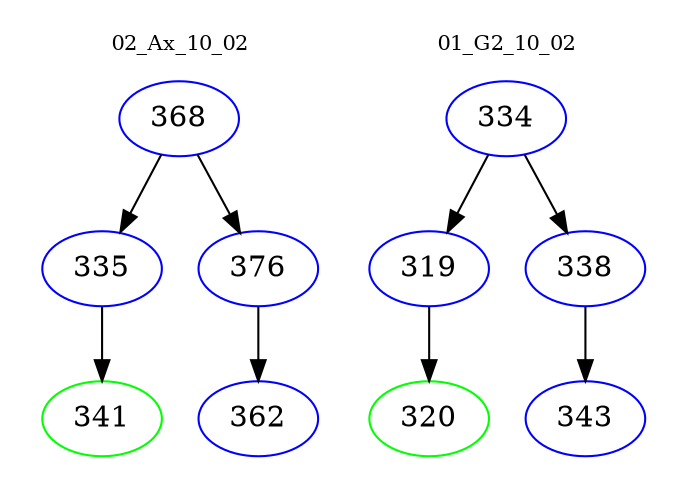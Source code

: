 digraph{
subgraph cluster_0 {
color = white
label = "02_Ax_10_02";
fontsize=10;
T0_368 [label="368", color="blue"]
T0_368 -> T0_335 [color="black"]
T0_335 [label="335", color="blue"]
T0_335 -> T0_341 [color="black"]
T0_341 [label="341", color="green"]
T0_368 -> T0_376 [color="black"]
T0_376 [label="376", color="blue"]
T0_376 -> T0_362 [color="black"]
T0_362 [label="362", color="blue"]
}
subgraph cluster_1 {
color = white
label = "01_G2_10_02";
fontsize=10;
T1_334 [label="334", color="blue"]
T1_334 -> T1_319 [color="black"]
T1_319 [label="319", color="blue"]
T1_319 -> T1_320 [color="black"]
T1_320 [label="320", color="green"]
T1_334 -> T1_338 [color="black"]
T1_338 [label="338", color="blue"]
T1_338 -> T1_343 [color="black"]
T1_343 [label="343", color="blue"]
}
}
